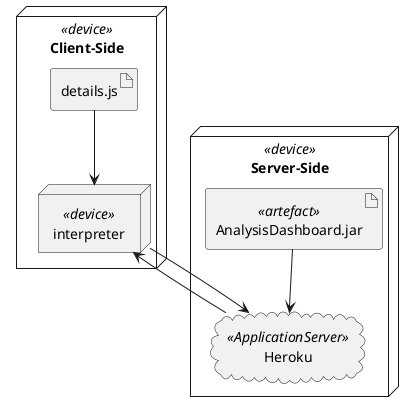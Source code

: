 @startuml
node Client-Side <<device>>  {
artifact details.js
node interpreter <<device>>
}

node Server-Side <<device>>  {
  cloud Heroku <<ApplicationServer>>
  artifact AnalysisDashboard.jar <<artefact>>
}

interpreter --> Heroku
Heroku --> interpreter

AnalysisDashboard.jar --> Heroku
details.js  --> interpreter

@enduml

